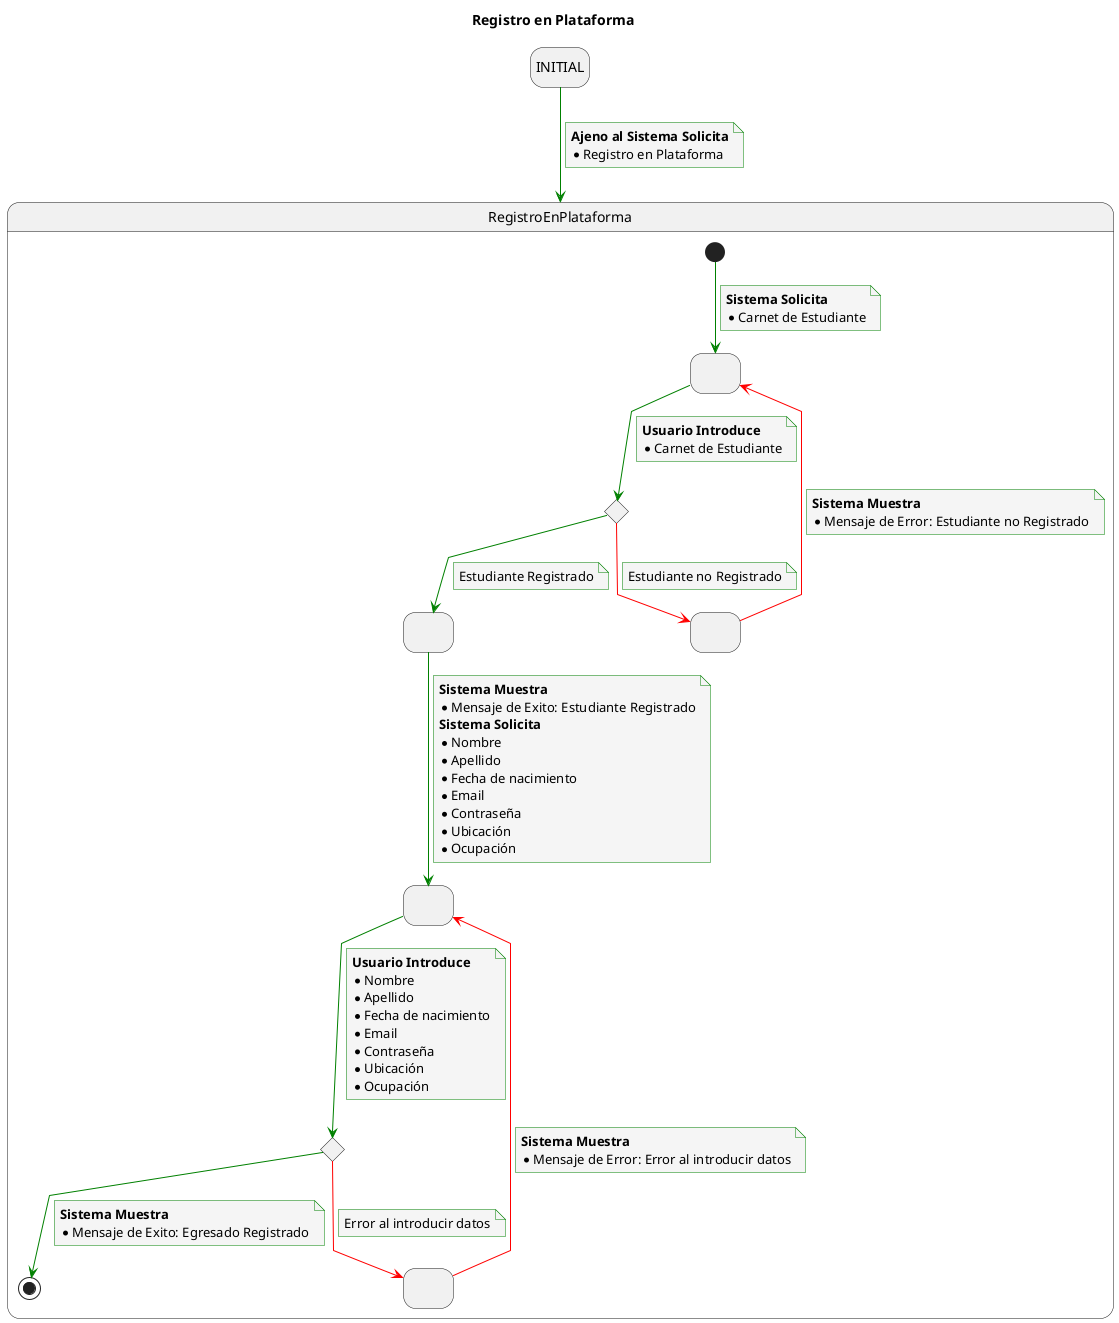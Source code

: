 @startuml

title Registro en Plataforma

skinparam {
    NoteBackgroundColor #whiteSmoke
    ArrowColor #green
    NoteBorderColor #green
    linetype polyline
}

hide empty description

state startState as "INITIAL"

startState --> RegistroEnPlataforma
note on link
    <b>Ajeno al Sistema Solicita</b>
    * Registro en Plataforma
end note

state RegistroEnPlataforma {
  state 2 as " "
  state 3 <<choice>>
  state 4 as " "
  state 5 as " "
  state 6 as " "
  state 7 <<choice>>
  state 8 as " "


  [*] --> 2
  note on link
    <b>Sistema Solicita</b>
    * Carnet de Estudiante
  end note

  2 --> 3
  note on link
    <b>Usuario Introduce</b>
    * Carnet de Estudiante
  end note

  3 -[#red]-> 5
  note on link
    Estudiante no Registrado
  end note

  5 -[#red]-> 2
  note on link
    <b>Sistema Muestra</b>
    * Mensaje de Error: Estudiante no Registrado
  end note

  3 --> 4
  note on link
    Estudiante Registrado
  end note

  4 --> 6
  note on link
    <b>Sistema Muestra</b>
    * Mensaje de Exito: Estudiante Registrado
    <b>Sistema Solicita</b>
    * Nombre
    * Apellido
    * Fecha de nacimiento
    * Email
    * Contraseña
    * Ubicación
    * Ocupación
  end note

  6 --> 7
  note on link
    <b>Usuario Introduce</b>
    * Nombre
    * Apellido
    * Fecha de nacimiento
    * Email
    * Contraseña
    * Ubicación
    * Ocupación
  end note

  7 --> [*]
  note on link
    <b>Sistema Muestra</b>
    * Mensaje de Exito: Egresado Registrado
  end note

  7 -[#red]-> 8
  note on link
    Error al introducir datos
  end note

  8 -[#red]-> 6
  note on link
    <b>Sistema Muestra</b>
    * Mensaje de Error: Error al introducir datos
  end note

}

@enduml
